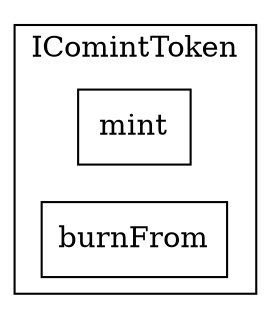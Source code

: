 strict digraph {
rankdir="LR"
node [shape=box]
subgraph cluster_89_IComintToken {
label = "IComintToken"
"89_mint" [label="mint"]
"89_burnFrom" [label="burnFrom"]
}subgraph cluster_solidity {
label = "[Solidity]"
}
}